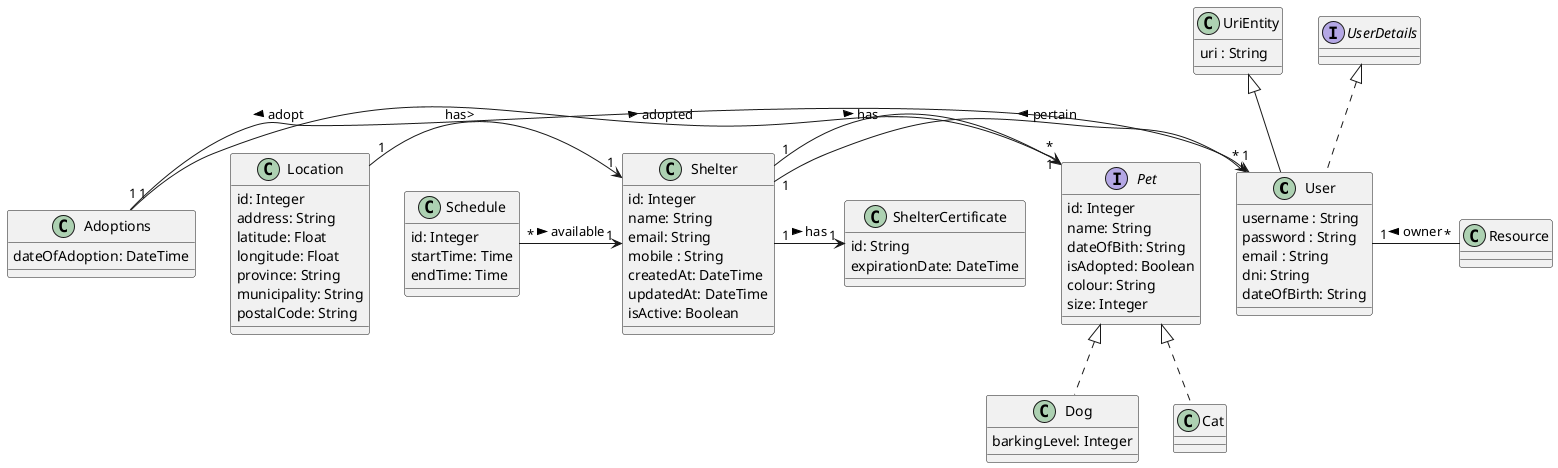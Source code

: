 @startuml
class User extends UriEntity implements UserDetails {
  username : String
  password : String
  email : String
  dni: String
  dateOfBirth: String
}


class UriEntity {
  uri : String
}
interface Pet{
  id: Integer
  name: String
  dateOfBith: String
  isAdopted: Boolean
  colour: String
  size: Integer
}
class Dog implements Pet {
    barkingLevel: Integer
}

class Cat implements Pet {

}

class Shelter {
  id: Integer
  name: String
  email: String
  mobile : String
  createdAt: DateTime
  updatedAt: DateTime
  isActive: Boolean
}

class Location {
 id: Integer
 address: String
 latitude: Float
 longitude: Float
 province: String
 municipality: String
 postalCode: String
}

class ShelterCertificate {
  id: String
  expirationDate: DateTime
}

class Schedule {
    id: Integer
    startTime: Time
    endTime: Time
}

class Adoptions {
    dateOfAdoption: DateTime
}


User "1" --right-- "*" Resource : owner <
Location "1" -> "1" Shelter : has>
Shelter "1" -> "*" User : < pertain
Shelter "1" -> "*" Pet : has >
Shelter "1" -> "1" ShelterCertificate : has >
Schedule "*" -> "1" Shelter :available >

Adoptions "1" -> "1" Pet :adopted >
Adoptions "1" -> "1" User :adopt <
@enduml